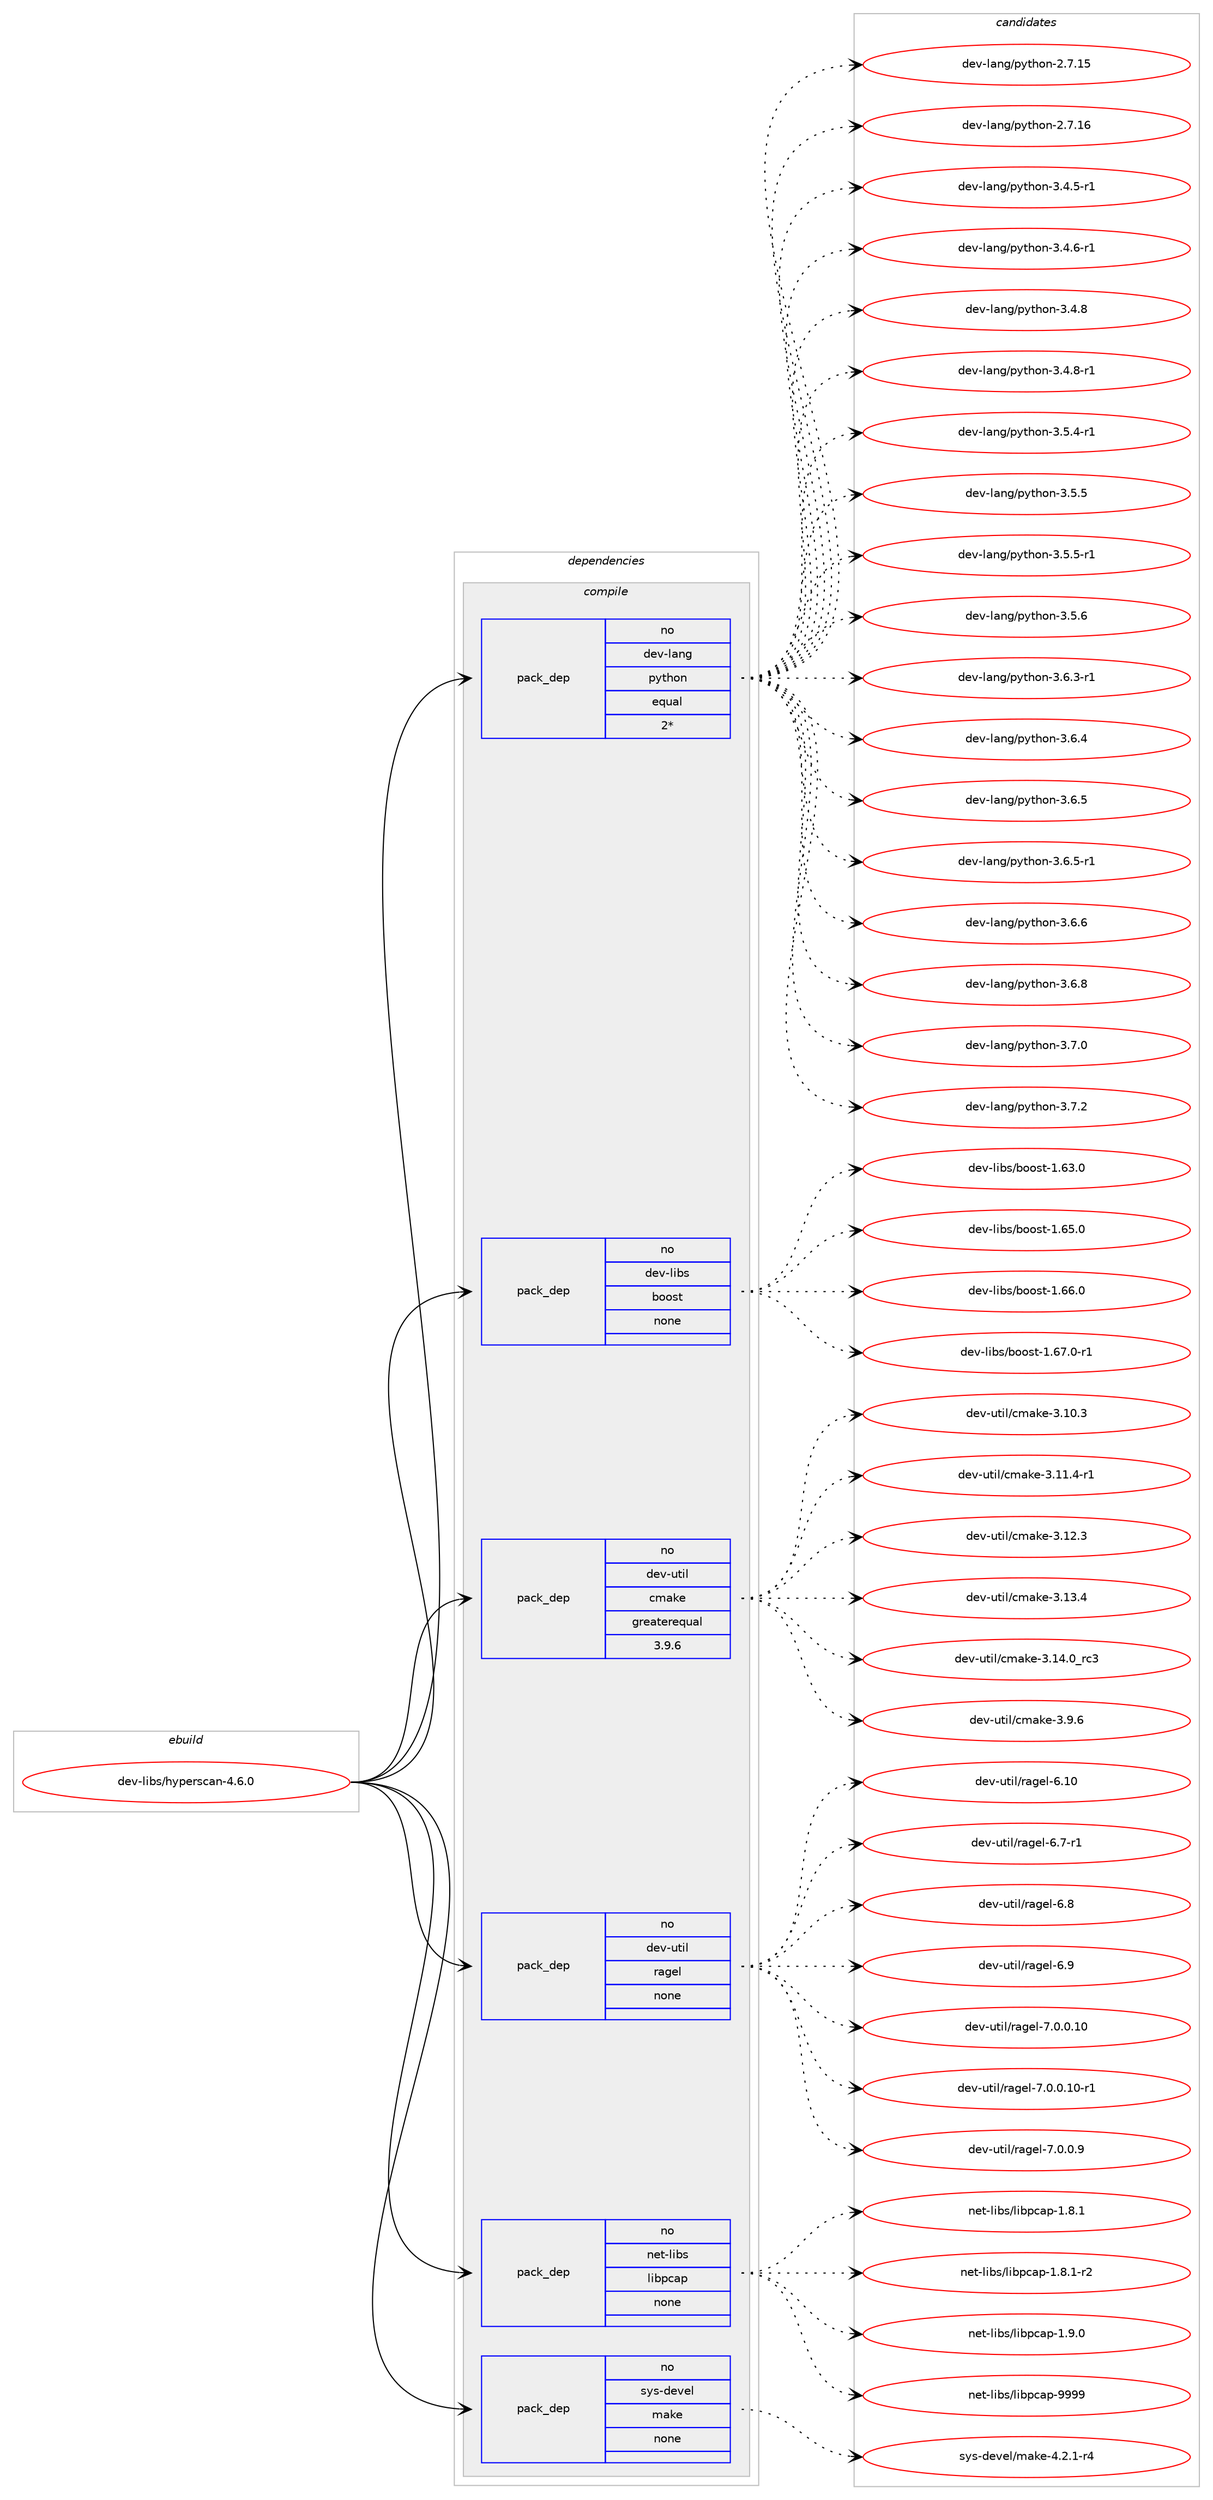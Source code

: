 digraph prolog {

# *************
# Graph options
# *************

newrank=true;
concentrate=true;
compound=true;
graph [rankdir=LR,fontname=Helvetica,fontsize=10,ranksep=1.5];#, ranksep=2.5, nodesep=0.2];
edge  [arrowhead=vee];
node  [fontname=Helvetica,fontsize=10];

# **********
# The ebuild
# **********

subgraph cluster_leftcol {
color=gray;
rank=same;
label=<<i>ebuild</i>>;
id [label="dev-libs/hyperscan-4.6.0", color=red, width=4, href="../dev-libs/hyperscan-4.6.0.svg"];
}

# ****************
# The dependencies
# ****************

subgraph cluster_midcol {
color=gray;
label=<<i>dependencies</i>>;
subgraph cluster_compile {
fillcolor="#eeeeee";
style=filled;
label=<<i>compile</i>>;
subgraph pack977840 {
dependency1366310 [label=<<TABLE BORDER="0" CELLBORDER="1" CELLSPACING="0" CELLPADDING="4" WIDTH="220"><TR><TD ROWSPAN="6" CELLPADDING="30">pack_dep</TD></TR><TR><TD WIDTH="110">no</TD></TR><TR><TD>dev-lang</TD></TR><TR><TD>python</TD></TR><TR><TD>equal</TD></TR><TR><TD>2*</TD></TR></TABLE>>, shape=none, color=blue];
}
id:e -> dependency1366310:w [weight=20,style="solid",arrowhead="vee"];
subgraph pack977841 {
dependency1366311 [label=<<TABLE BORDER="0" CELLBORDER="1" CELLSPACING="0" CELLPADDING="4" WIDTH="220"><TR><TD ROWSPAN="6" CELLPADDING="30">pack_dep</TD></TR><TR><TD WIDTH="110">no</TD></TR><TR><TD>dev-libs</TD></TR><TR><TD>boost</TD></TR><TR><TD>none</TD></TR><TR><TD></TD></TR></TABLE>>, shape=none, color=blue];
}
id:e -> dependency1366311:w [weight=20,style="solid",arrowhead="vee"];
subgraph pack977842 {
dependency1366312 [label=<<TABLE BORDER="0" CELLBORDER="1" CELLSPACING="0" CELLPADDING="4" WIDTH="220"><TR><TD ROWSPAN="6" CELLPADDING="30">pack_dep</TD></TR><TR><TD WIDTH="110">no</TD></TR><TR><TD>dev-util</TD></TR><TR><TD>cmake</TD></TR><TR><TD>greaterequal</TD></TR><TR><TD>3.9.6</TD></TR></TABLE>>, shape=none, color=blue];
}
id:e -> dependency1366312:w [weight=20,style="solid",arrowhead="vee"];
subgraph pack977843 {
dependency1366313 [label=<<TABLE BORDER="0" CELLBORDER="1" CELLSPACING="0" CELLPADDING="4" WIDTH="220"><TR><TD ROWSPAN="6" CELLPADDING="30">pack_dep</TD></TR><TR><TD WIDTH="110">no</TD></TR><TR><TD>dev-util</TD></TR><TR><TD>ragel</TD></TR><TR><TD>none</TD></TR><TR><TD></TD></TR></TABLE>>, shape=none, color=blue];
}
id:e -> dependency1366313:w [weight=20,style="solid",arrowhead="vee"];
subgraph pack977844 {
dependency1366314 [label=<<TABLE BORDER="0" CELLBORDER="1" CELLSPACING="0" CELLPADDING="4" WIDTH="220"><TR><TD ROWSPAN="6" CELLPADDING="30">pack_dep</TD></TR><TR><TD WIDTH="110">no</TD></TR><TR><TD>net-libs</TD></TR><TR><TD>libpcap</TD></TR><TR><TD>none</TD></TR><TR><TD></TD></TR></TABLE>>, shape=none, color=blue];
}
id:e -> dependency1366314:w [weight=20,style="solid",arrowhead="vee"];
subgraph pack977845 {
dependency1366315 [label=<<TABLE BORDER="0" CELLBORDER="1" CELLSPACING="0" CELLPADDING="4" WIDTH="220"><TR><TD ROWSPAN="6" CELLPADDING="30">pack_dep</TD></TR><TR><TD WIDTH="110">no</TD></TR><TR><TD>sys-devel</TD></TR><TR><TD>make</TD></TR><TR><TD>none</TD></TR><TR><TD></TD></TR></TABLE>>, shape=none, color=blue];
}
id:e -> dependency1366315:w [weight=20,style="solid",arrowhead="vee"];
}
subgraph cluster_compileandrun {
fillcolor="#eeeeee";
style=filled;
label=<<i>compile and run</i>>;
}
subgraph cluster_run {
fillcolor="#eeeeee";
style=filled;
label=<<i>run</i>>;
}
}

# **************
# The candidates
# **************

subgraph cluster_choices {
rank=same;
color=gray;
label=<<i>candidates</i>>;

subgraph choice977840 {
color=black;
nodesep=1;
choice10010111845108971101034711212111610411111045504655464953 [label="dev-lang/python-2.7.15", color=red, width=4,href="../dev-lang/python-2.7.15.svg"];
choice10010111845108971101034711212111610411111045504655464954 [label="dev-lang/python-2.7.16", color=red, width=4,href="../dev-lang/python-2.7.16.svg"];
choice1001011184510897110103471121211161041111104551465246534511449 [label="dev-lang/python-3.4.5-r1", color=red, width=4,href="../dev-lang/python-3.4.5-r1.svg"];
choice1001011184510897110103471121211161041111104551465246544511449 [label="dev-lang/python-3.4.6-r1", color=red, width=4,href="../dev-lang/python-3.4.6-r1.svg"];
choice100101118451089711010347112121116104111110455146524656 [label="dev-lang/python-3.4.8", color=red, width=4,href="../dev-lang/python-3.4.8.svg"];
choice1001011184510897110103471121211161041111104551465246564511449 [label="dev-lang/python-3.4.8-r1", color=red, width=4,href="../dev-lang/python-3.4.8-r1.svg"];
choice1001011184510897110103471121211161041111104551465346524511449 [label="dev-lang/python-3.5.4-r1", color=red, width=4,href="../dev-lang/python-3.5.4-r1.svg"];
choice100101118451089711010347112121116104111110455146534653 [label="dev-lang/python-3.5.5", color=red, width=4,href="../dev-lang/python-3.5.5.svg"];
choice1001011184510897110103471121211161041111104551465346534511449 [label="dev-lang/python-3.5.5-r1", color=red, width=4,href="../dev-lang/python-3.5.5-r1.svg"];
choice100101118451089711010347112121116104111110455146534654 [label="dev-lang/python-3.5.6", color=red, width=4,href="../dev-lang/python-3.5.6.svg"];
choice1001011184510897110103471121211161041111104551465446514511449 [label="dev-lang/python-3.6.3-r1", color=red, width=4,href="../dev-lang/python-3.6.3-r1.svg"];
choice100101118451089711010347112121116104111110455146544652 [label="dev-lang/python-3.6.4", color=red, width=4,href="../dev-lang/python-3.6.4.svg"];
choice100101118451089711010347112121116104111110455146544653 [label="dev-lang/python-3.6.5", color=red, width=4,href="../dev-lang/python-3.6.5.svg"];
choice1001011184510897110103471121211161041111104551465446534511449 [label="dev-lang/python-3.6.5-r1", color=red, width=4,href="../dev-lang/python-3.6.5-r1.svg"];
choice100101118451089711010347112121116104111110455146544654 [label="dev-lang/python-3.6.6", color=red, width=4,href="../dev-lang/python-3.6.6.svg"];
choice100101118451089711010347112121116104111110455146544656 [label="dev-lang/python-3.6.8", color=red, width=4,href="../dev-lang/python-3.6.8.svg"];
choice100101118451089711010347112121116104111110455146554648 [label="dev-lang/python-3.7.0", color=red, width=4,href="../dev-lang/python-3.7.0.svg"];
choice100101118451089711010347112121116104111110455146554650 [label="dev-lang/python-3.7.2", color=red, width=4,href="../dev-lang/python-3.7.2.svg"];
dependency1366310:e -> choice10010111845108971101034711212111610411111045504655464953:w [style=dotted,weight="100"];
dependency1366310:e -> choice10010111845108971101034711212111610411111045504655464954:w [style=dotted,weight="100"];
dependency1366310:e -> choice1001011184510897110103471121211161041111104551465246534511449:w [style=dotted,weight="100"];
dependency1366310:e -> choice1001011184510897110103471121211161041111104551465246544511449:w [style=dotted,weight="100"];
dependency1366310:e -> choice100101118451089711010347112121116104111110455146524656:w [style=dotted,weight="100"];
dependency1366310:e -> choice1001011184510897110103471121211161041111104551465246564511449:w [style=dotted,weight="100"];
dependency1366310:e -> choice1001011184510897110103471121211161041111104551465346524511449:w [style=dotted,weight="100"];
dependency1366310:e -> choice100101118451089711010347112121116104111110455146534653:w [style=dotted,weight="100"];
dependency1366310:e -> choice1001011184510897110103471121211161041111104551465346534511449:w [style=dotted,weight="100"];
dependency1366310:e -> choice100101118451089711010347112121116104111110455146534654:w [style=dotted,weight="100"];
dependency1366310:e -> choice1001011184510897110103471121211161041111104551465446514511449:w [style=dotted,weight="100"];
dependency1366310:e -> choice100101118451089711010347112121116104111110455146544652:w [style=dotted,weight="100"];
dependency1366310:e -> choice100101118451089711010347112121116104111110455146544653:w [style=dotted,weight="100"];
dependency1366310:e -> choice1001011184510897110103471121211161041111104551465446534511449:w [style=dotted,weight="100"];
dependency1366310:e -> choice100101118451089711010347112121116104111110455146544654:w [style=dotted,weight="100"];
dependency1366310:e -> choice100101118451089711010347112121116104111110455146544656:w [style=dotted,weight="100"];
dependency1366310:e -> choice100101118451089711010347112121116104111110455146554648:w [style=dotted,weight="100"];
dependency1366310:e -> choice100101118451089711010347112121116104111110455146554650:w [style=dotted,weight="100"];
}
subgraph choice977841 {
color=black;
nodesep=1;
choice1001011184510810598115479811111111511645494654514648 [label="dev-libs/boost-1.63.0", color=red, width=4,href="../dev-libs/boost-1.63.0.svg"];
choice1001011184510810598115479811111111511645494654534648 [label="dev-libs/boost-1.65.0", color=red, width=4,href="../dev-libs/boost-1.65.0.svg"];
choice1001011184510810598115479811111111511645494654544648 [label="dev-libs/boost-1.66.0", color=red, width=4,href="../dev-libs/boost-1.66.0.svg"];
choice10010111845108105981154798111111115116454946545546484511449 [label="dev-libs/boost-1.67.0-r1", color=red, width=4,href="../dev-libs/boost-1.67.0-r1.svg"];
dependency1366311:e -> choice1001011184510810598115479811111111511645494654514648:w [style=dotted,weight="100"];
dependency1366311:e -> choice1001011184510810598115479811111111511645494654534648:w [style=dotted,weight="100"];
dependency1366311:e -> choice1001011184510810598115479811111111511645494654544648:w [style=dotted,weight="100"];
dependency1366311:e -> choice10010111845108105981154798111111115116454946545546484511449:w [style=dotted,weight="100"];
}
subgraph choice977842 {
color=black;
nodesep=1;
choice1001011184511711610510847991099710710145514649484651 [label="dev-util/cmake-3.10.3", color=red, width=4,href="../dev-util/cmake-3.10.3.svg"];
choice10010111845117116105108479910997107101455146494946524511449 [label="dev-util/cmake-3.11.4-r1", color=red, width=4,href="../dev-util/cmake-3.11.4-r1.svg"];
choice1001011184511711610510847991099710710145514649504651 [label="dev-util/cmake-3.12.3", color=red, width=4,href="../dev-util/cmake-3.12.3.svg"];
choice1001011184511711610510847991099710710145514649514652 [label="dev-util/cmake-3.13.4", color=red, width=4,href="../dev-util/cmake-3.13.4.svg"];
choice1001011184511711610510847991099710710145514649524648951149951 [label="dev-util/cmake-3.14.0_rc3", color=red, width=4,href="../dev-util/cmake-3.14.0_rc3.svg"];
choice10010111845117116105108479910997107101455146574654 [label="dev-util/cmake-3.9.6", color=red, width=4,href="../dev-util/cmake-3.9.6.svg"];
dependency1366312:e -> choice1001011184511711610510847991099710710145514649484651:w [style=dotted,weight="100"];
dependency1366312:e -> choice10010111845117116105108479910997107101455146494946524511449:w [style=dotted,weight="100"];
dependency1366312:e -> choice1001011184511711610510847991099710710145514649504651:w [style=dotted,weight="100"];
dependency1366312:e -> choice1001011184511711610510847991099710710145514649514652:w [style=dotted,weight="100"];
dependency1366312:e -> choice1001011184511711610510847991099710710145514649524648951149951:w [style=dotted,weight="100"];
dependency1366312:e -> choice10010111845117116105108479910997107101455146574654:w [style=dotted,weight="100"];
}
subgraph choice977843 {
color=black;
nodesep=1;
choice1001011184511711610510847114971031011084554464948 [label="dev-util/ragel-6.10", color=red, width=4,href="../dev-util/ragel-6.10.svg"];
choice100101118451171161051084711497103101108455446554511449 [label="dev-util/ragel-6.7-r1", color=red, width=4,href="../dev-util/ragel-6.7-r1.svg"];
choice10010111845117116105108471149710310110845544656 [label="dev-util/ragel-6.8", color=red, width=4,href="../dev-util/ragel-6.8.svg"];
choice10010111845117116105108471149710310110845544657 [label="dev-util/ragel-6.9", color=red, width=4,href="../dev-util/ragel-6.9.svg"];
choice100101118451171161051084711497103101108455546484648464948 [label="dev-util/ragel-7.0.0.10", color=red, width=4,href="../dev-util/ragel-7.0.0.10.svg"];
choice1001011184511711610510847114971031011084555464846484649484511449 [label="dev-util/ragel-7.0.0.10-r1", color=red, width=4,href="../dev-util/ragel-7.0.0.10-r1.svg"];
choice1001011184511711610510847114971031011084555464846484657 [label="dev-util/ragel-7.0.0.9", color=red, width=4,href="../dev-util/ragel-7.0.0.9.svg"];
dependency1366313:e -> choice1001011184511711610510847114971031011084554464948:w [style=dotted,weight="100"];
dependency1366313:e -> choice100101118451171161051084711497103101108455446554511449:w [style=dotted,weight="100"];
dependency1366313:e -> choice10010111845117116105108471149710310110845544656:w [style=dotted,weight="100"];
dependency1366313:e -> choice10010111845117116105108471149710310110845544657:w [style=dotted,weight="100"];
dependency1366313:e -> choice100101118451171161051084711497103101108455546484648464948:w [style=dotted,weight="100"];
dependency1366313:e -> choice1001011184511711610510847114971031011084555464846484649484511449:w [style=dotted,weight="100"];
dependency1366313:e -> choice1001011184511711610510847114971031011084555464846484657:w [style=dotted,weight="100"];
}
subgraph choice977844 {
color=black;
nodesep=1;
choice110101116451081059811547108105981129997112454946564649 [label="net-libs/libpcap-1.8.1", color=red, width=4,href="../net-libs/libpcap-1.8.1.svg"];
choice1101011164510810598115471081059811299971124549465646494511450 [label="net-libs/libpcap-1.8.1-r2", color=red, width=4,href="../net-libs/libpcap-1.8.1-r2.svg"];
choice110101116451081059811547108105981129997112454946574648 [label="net-libs/libpcap-1.9.0", color=red, width=4,href="../net-libs/libpcap-1.9.0.svg"];
choice1101011164510810598115471081059811299971124557575757 [label="net-libs/libpcap-9999", color=red, width=4,href="../net-libs/libpcap-9999.svg"];
dependency1366314:e -> choice110101116451081059811547108105981129997112454946564649:w [style=dotted,weight="100"];
dependency1366314:e -> choice1101011164510810598115471081059811299971124549465646494511450:w [style=dotted,weight="100"];
dependency1366314:e -> choice110101116451081059811547108105981129997112454946574648:w [style=dotted,weight="100"];
dependency1366314:e -> choice1101011164510810598115471081059811299971124557575757:w [style=dotted,weight="100"];
}
subgraph choice977845 {
color=black;
nodesep=1;
choice1151211154510010111810110847109971071014552465046494511452 [label="sys-devel/make-4.2.1-r4", color=red, width=4,href="../sys-devel/make-4.2.1-r4.svg"];
dependency1366315:e -> choice1151211154510010111810110847109971071014552465046494511452:w [style=dotted,weight="100"];
}
}

}
